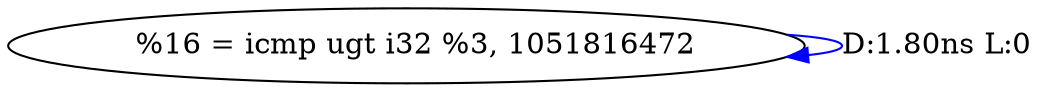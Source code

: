 digraph {
Node0x35b8910[label="  %16 = icmp ugt i32 %3, 1051816472"];
Node0x35b8910 -> Node0x35b8910[label="D:1.80ns L:0",color=blue];
}
